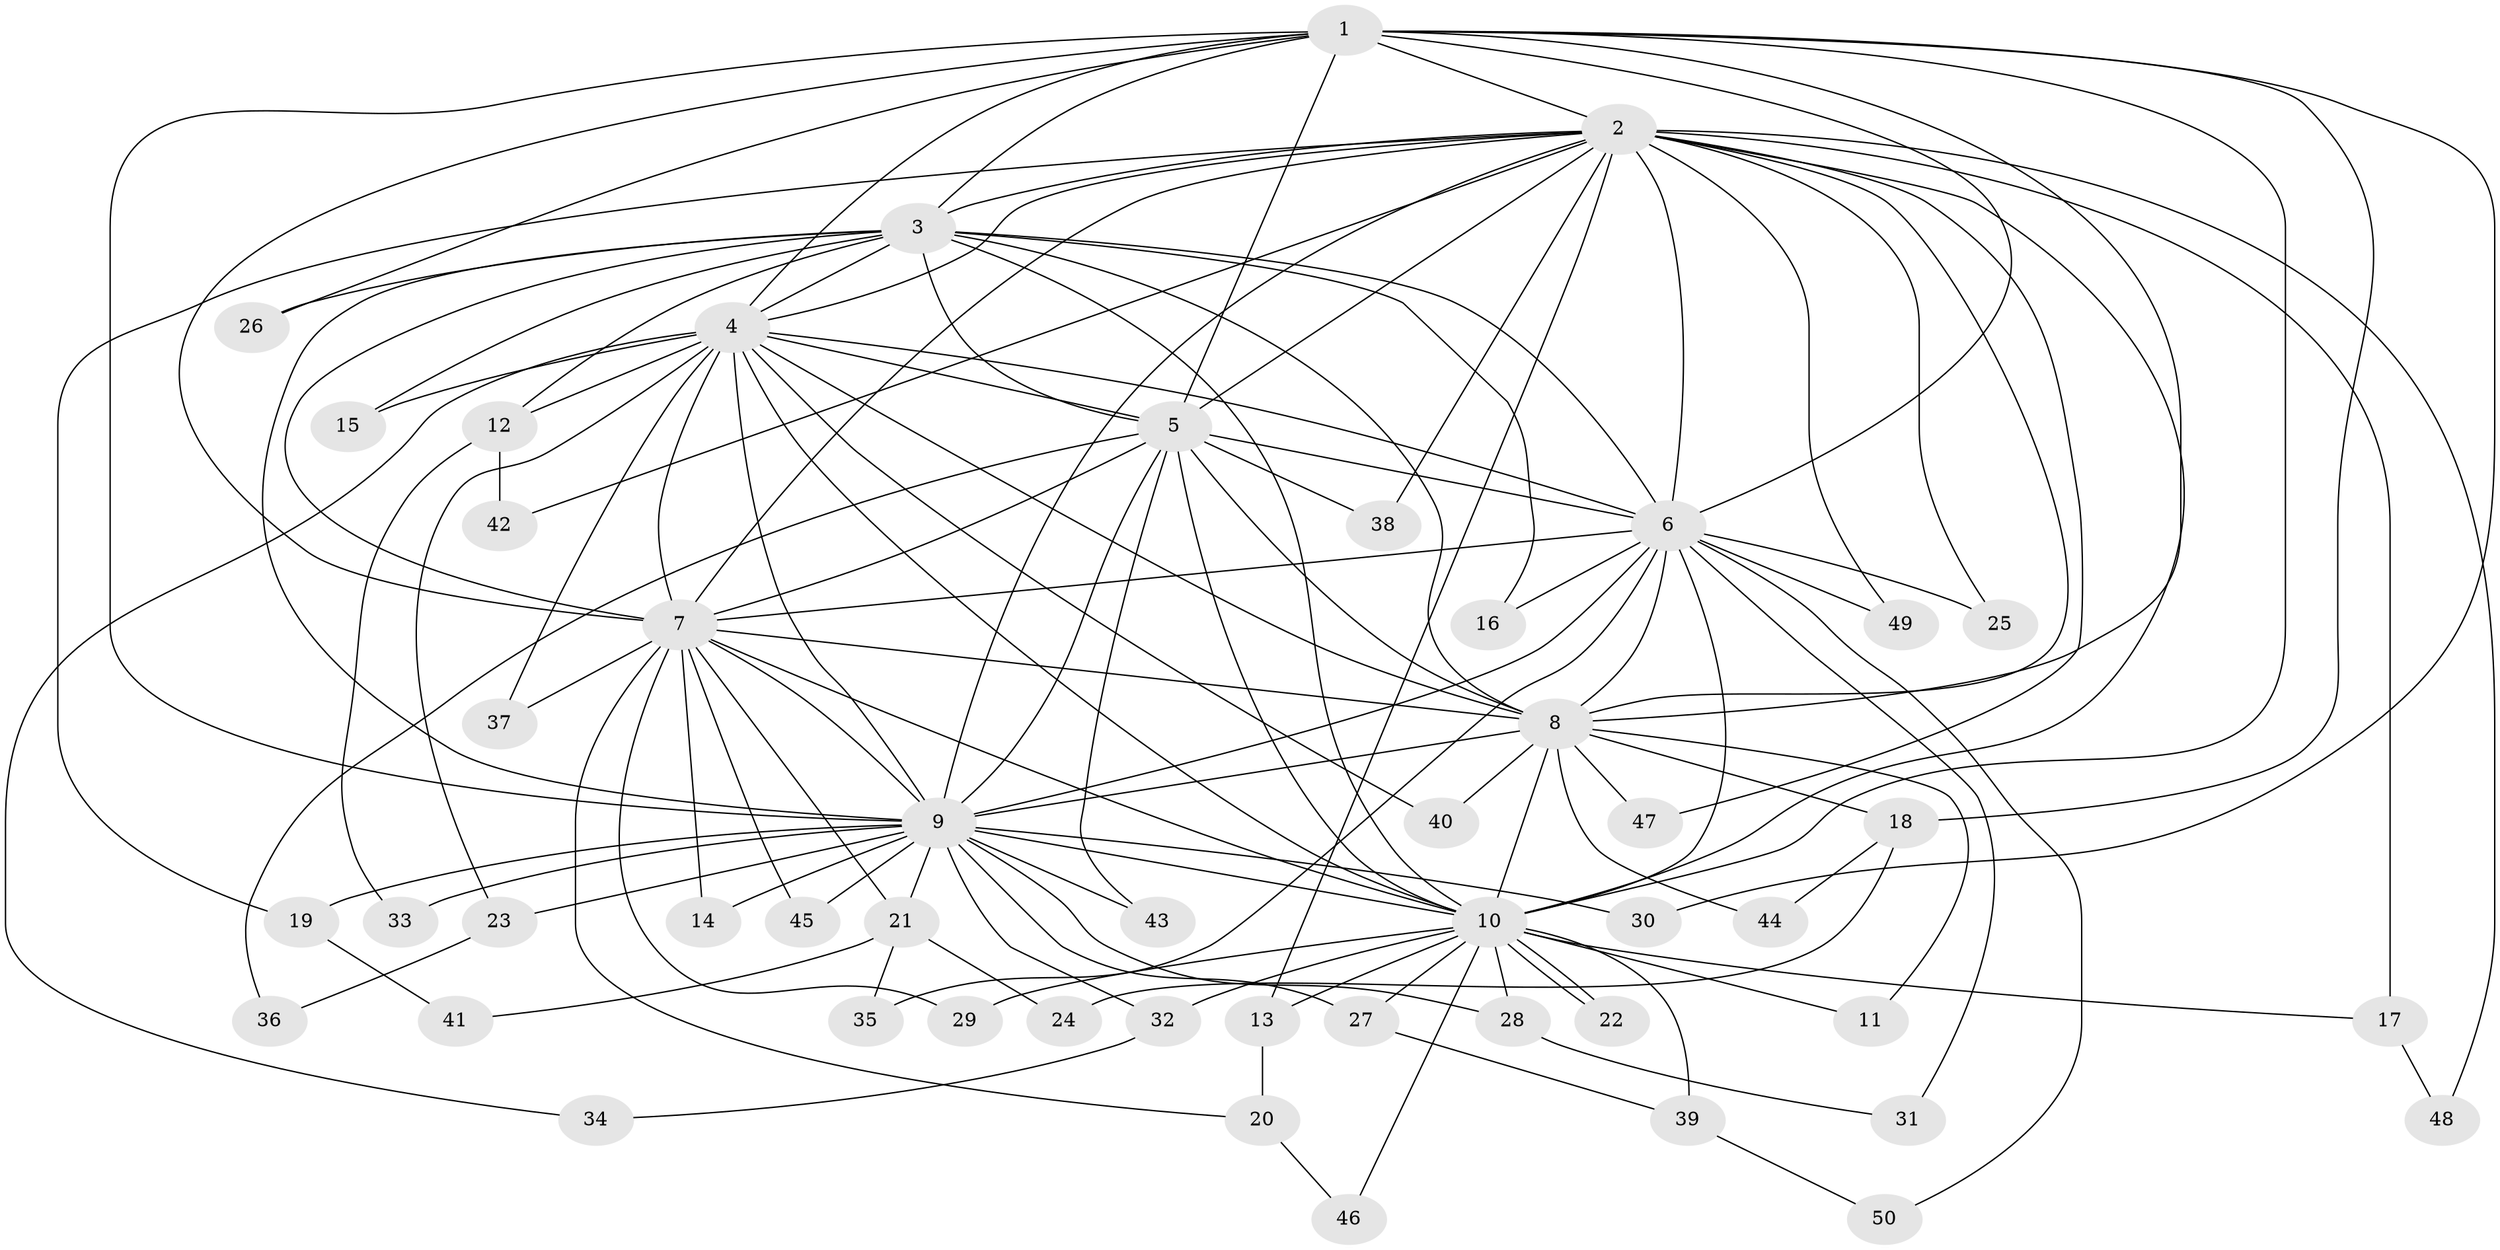 // coarse degree distribution, {13: 0.027777777777777776, 17: 0.05555555555555555, 11: 0.027777777777777776, 14: 0.027777777777777776, 12: 0.027777777777777776, 16: 0.027777777777777776, 2: 0.5555555555555556, 4: 0.08333333333333333, 3: 0.16666666666666666}
// Generated by graph-tools (version 1.1) at 2025/51/02/27/25 19:51:46]
// undirected, 50 vertices, 125 edges
graph export_dot {
graph [start="1"]
  node [color=gray90,style=filled];
  1;
  2;
  3;
  4;
  5;
  6;
  7;
  8;
  9;
  10;
  11;
  12;
  13;
  14;
  15;
  16;
  17;
  18;
  19;
  20;
  21;
  22;
  23;
  24;
  25;
  26;
  27;
  28;
  29;
  30;
  31;
  32;
  33;
  34;
  35;
  36;
  37;
  38;
  39;
  40;
  41;
  42;
  43;
  44;
  45;
  46;
  47;
  48;
  49;
  50;
  1 -- 2;
  1 -- 3;
  1 -- 4;
  1 -- 5;
  1 -- 6;
  1 -- 7;
  1 -- 8;
  1 -- 9;
  1 -- 10;
  1 -- 18;
  1 -- 26;
  1 -- 30;
  2 -- 3;
  2 -- 4;
  2 -- 5;
  2 -- 6;
  2 -- 7;
  2 -- 8;
  2 -- 9;
  2 -- 10;
  2 -- 13;
  2 -- 17;
  2 -- 19;
  2 -- 25;
  2 -- 38;
  2 -- 42;
  2 -- 47;
  2 -- 48;
  2 -- 49;
  3 -- 4;
  3 -- 5;
  3 -- 6;
  3 -- 7;
  3 -- 8;
  3 -- 9;
  3 -- 10;
  3 -- 12;
  3 -- 15;
  3 -- 16;
  3 -- 26;
  4 -- 5;
  4 -- 6;
  4 -- 7;
  4 -- 8;
  4 -- 9;
  4 -- 10;
  4 -- 12;
  4 -- 15;
  4 -- 23;
  4 -- 34;
  4 -- 37;
  4 -- 40;
  5 -- 6;
  5 -- 7;
  5 -- 8;
  5 -- 9;
  5 -- 10;
  5 -- 36;
  5 -- 38;
  5 -- 43;
  6 -- 7;
  6 -- 8;
  6 -- 9;
  6 -- 10;
  6 -- 16;
  6 -- 25;
  6 -- 31;
  6 -- 35;
  6 -- 49;
  6 -- 50;
  7 -- 8;
  7 -- 9;
  7 -- 10;
  7 -- 14;
  7 -- 20;
  7 -- 21;
  7 -- 29;
  7 -- 37;
  7 -- 45;
  8 -- 9;
  8 -- 10;
  8 -- 11;
  8 -- 18;
  8 -- 40;
  8 -- 44;
  8 -- 47;
  9 -- 10;
  9 -- 14;
  9 -- 19;
  9 -- 21;
  9 -- 23;
  9 -- 27;
  9 -- 28;
  9 -- 30;
  9 -- 32;
  9 -- 33;
  9 -- 43;
  9 -- 45;
  10 -- 11;
  10 -- 13;
  10 -- 17;
  10 -- 22;
  10 -- 22;
  10 -- 27;
  10 -- 28;
  10 -- 29;
  10 -- 32;
  10 -- 39;
  10 -- 46;
  12 -- 33;
  12 -- 42;
  13 -- 20;
  17 -- 48;
  18 -- 24;
  18 -- 44;
  19 -- 41;
  20 -- 46;
  21 -- 24;
  21 -- 35;
  21 -- 41;
  23 -- 36;
  27 -- 39;
  28 -- 31;
  32 -- 34;
  39 -- 50;
}

